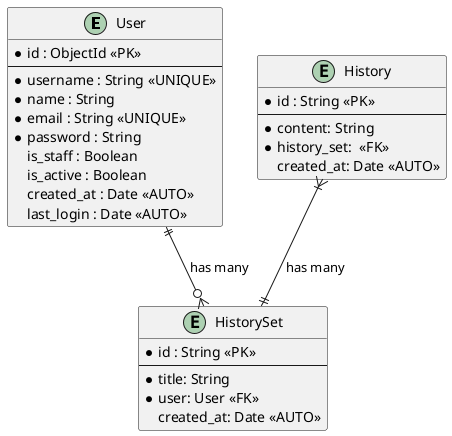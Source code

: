 @startuml
entity "User" as user {
  *id : ObjectId <<PK>>
  --
  *username : String <<UNIQUE>>
  *name : String
  *email : String <<UNIQUE>>
  *password : String
  is_staff : Boolean
  is_active : Boolean
  created_at : Date <<AUTO>>
  last_login : Date <<AUTO>>
}

entity "History" as history {
  *id : String <<PK>>
  --
  *content: String
  *history_set:  <<FK>>
  created_at: Date <<AUTO>>
}

entity "HistorySet" as historySet {
  *id : String <<PK>>
  --
  *title: String
  *user: User <<FK>>
  created_at: Date <<AUTO>>
}

history }|--|| historySet : has many
user ||--o{ historySet : has many
@enduml